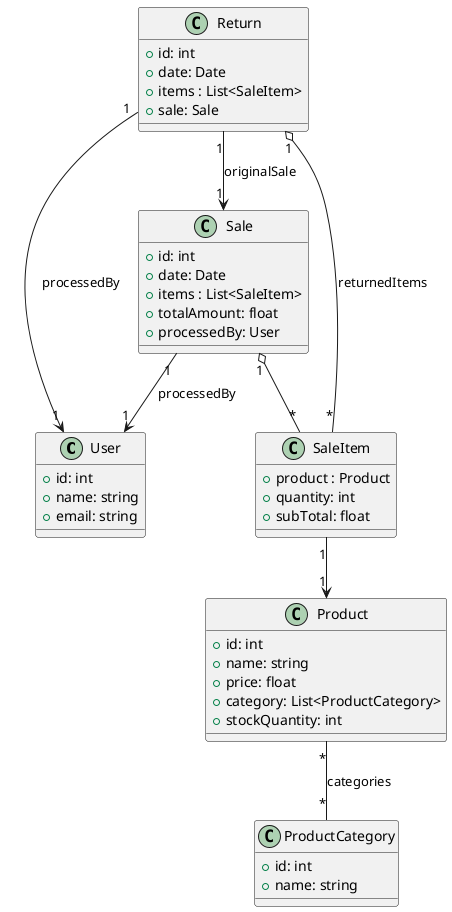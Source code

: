 @startuml

class User {
  +id: int
  +name: string
  +email: string
}

class Sale {
  +id: int
  +date: Date
  +items : List<SaleItem>
  +totalAmount: float
  +processedBy: User
}

class Product {
  +id: int
  +name: string
  +price: float
  +category: List<ProductCategory>
  +stockQuantity: int
}

class ProductCategory {
  +id: int
  +name: string
}

class SaleItem {
  +product : Product
  +quantity: int
  +subTotal: float
}

class Return {
  +id: int
  +date: Date
  +items : List<SaleItem>
  +sale: Sale
}

Sale "1" o-- "*" SaleItem
SaleItem "1" --> "1" Product
Sale "1" --> "1" User : processedBy

Return "1" --> "1" Sale : originalSale
Return "1" o-- "*" SaleItem : returnedItems
Return "1" --> "1" User : processedBy

Product "*" -- "*" ProductCategory : categories

@enduml
